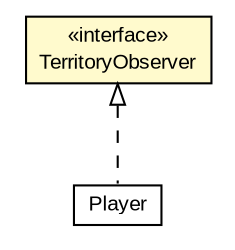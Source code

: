 #!/usr/local/bin/dot
#
# Class diagram 
# Generated by UMLGraph version R5_6 (http://www.umlgraph.org/)
#

digraph G {
	edge [fontname="arial",fontsize=10,labelfontname="arial",labelfontsize=10];
	node [fontname="arial",fontsize=10,shape=plaintext];
	nodesep=0.25;
	ranksep=0.5;
	// Player
	c315 [label=<<table title="Player" border="0" cellborder="1" cellspacing="0" cellpadding="2" port="p" href="./Player.html">
		<tr><td><table border="0" cellspacing="0" cellpadding="1">
<tr><td align="center" balign="center"> Player </td></tr>
		</table></td></tr>
		</table>>, URL="./Player.html", fontname="arial", fontcolor="black", fontsize=10.0];
	// TerritoryObserver
	c321 [label=<<table title="TerritoryObserver" border="0" cellborder="1" cellspacing="0" cellpadding="2" port="p" bgcolor="lemonChiffon" href="./TerritoryObserver.html">
		<tr><td><table border="0" cellspacing="0" cellpadding="1">
<tr><td align="center" balign="center"> &#171;interface&#187; </td></tr>
<tr><td align="center" balign="center"> TerritoryObserver </td></tr>
		</table></td></tr>
		</table>>, URL="./TerritoryObserver.html", fontname="arial", fontcolor="black", fontsize=10.0];
	//Player implements TerritoryObserver
	c321:p -> c315:p [dir=back,arrowtail=empty,style=dashed];
}


